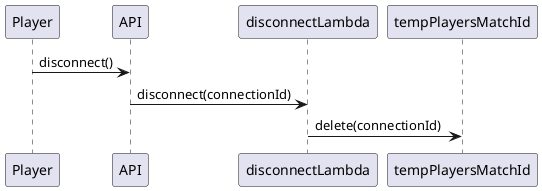 @startuml koderush-disconnect

Player -> API : disconnect()
API -> disconnectLambda : disconnect(connectionId)
disconnectLambda -> tempPlayersMatchId : delete(connectionId)

@enduml